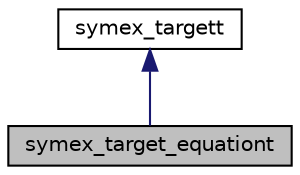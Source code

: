 digraph "symex_target_equationt"
{
 // LATEX_PDF_SIZE
  bgcolor="transparent";
  edge [fontname="Helvetica",fontsize="10",labelfontname="Helvetica",labelfontsize="10"];
  node [fontname="Helvetica",fontsize="10",shape=record];
  Node1 [label="symex_target_equationt",height=0.2,width=0.4,color="black", fillcolor="grey75", style="filled", fontcolor="black",tooltip="Inheriting the interface of symex_targett this class represents the SSA form of the input program as ..."];
  Node2 -> Node1 [dir="back",color="midnightblue",fontsize="10",style="solid",fontname="Helvetica"];
  Node2 [label="symex_targett",height=0.2,width=0.4,color="black",URL="$classsymex__targett.html",tooltip="The interface of the target container for symbolic execution to record its symbolic steps into."];
}
